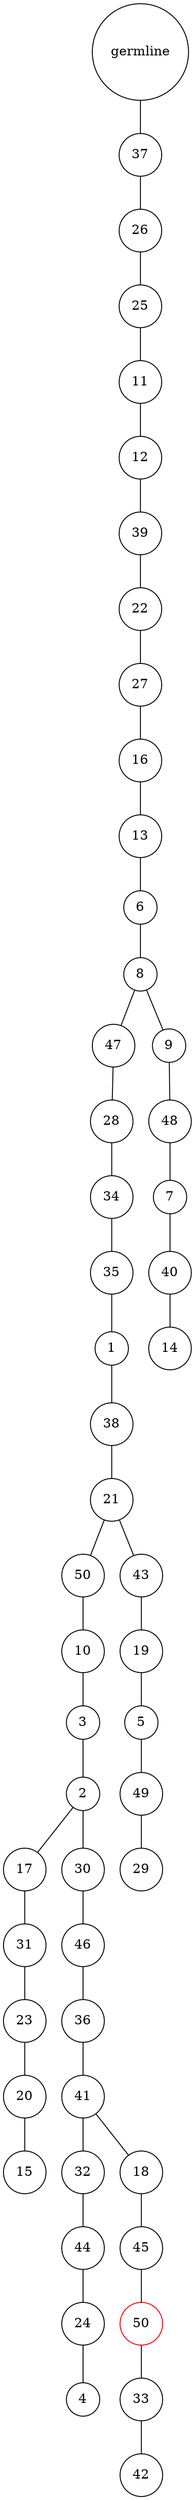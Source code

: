 graph {
	rankdir=UD;
	splines=line;
	node [shape=circle]
	"0x7fbe01e586a0" [label="germline"];
	"0x7fbe01e586d0" [label="37"];
	"0x7fbe01e586a0" -- "0x7fbe01e586d0" ;
	"0x7fbe01e58700" [label="26"];
	"0x7fbe01e586d0" -- "0x7fbe01e58700" ;
	"0x7fbe01e58730" [label="25"];
	"0x7fbe01e58700" -- "0x7fbe01e58730" ;
	"0x7fbe01e58760" [label="11"];
	"0x7fbe01e58730" -- "0x7fbe01e58760" ;
	"0x7fbe01e58790" [label="12"];
	"0x7fbe01e58760" -- "0x7fbe01e58790" ;
	"0x7fbe01e587c0" [label="39"];
	"0x7fbe01e58790" -- "0x7fbe01e587c0" ;
	"0x7fbe01e587f0" [label="22"];
	"0x7fbe01e587c0" -- "0x7fbe01e587f0" ;
	"0x7fbe01e58820" [label="27"];
	"0x7fbe01e587f0" -- "0x7fbe01e58820" ;
	"0x7fbe01e58850" [label="16"];
	"0x7fbe01e58820" -- "0x7fbe01e58850" ;
	"0x7fbe01e58880" [label="13"];
	"0x7fbe01e58850" -- "0x7fbe01e58880" ;
	"0x7fbe01e588b0" [label="6"];
	"0x7fbe01e58880" -- "0x7fbe01e588b0" ;
	"0x7fbe01e588e0" [label="8"];
	"0x7fbe01e588b0" -- "0x7fbe01e588e0" ;
	"0x7fbe01e58910" [label="47"];
	"0x7fbe01e588e0" -- "0x7fbe01e58910" ;
	"0x7fbe01e58940" [label="28"];
	"0x7fbe01e58910" -- "0x7fbe01e58940" ;
	"0x7fbe01e58970" [label="34"];
	"0x7fbe01e58940" -- "0x7fbe01e58970" ;
	"0x7fbe01e589a0" [label="35"];
	"0x7fbe01e58970" -- "0x7fbe01e589a0" ;
	"0x7fbe01e589d0" [label="1"];
	"0x7fbe01e589a0" -- "0x7fbe01e589d0" ;
	"0x7fbe01e58a00" [label="38"];
	"0x7fbe01e589d0" -- "0x7fbe01e58a00" ;
	"0x7fbe01e58a30" [label="21"];
	"0x7fbe01e58a00" -- "0x7fbe01e58a30" ;
	"0x7fbe01e58a60" [label="50"];
	"0x7fbe01e58a30" -- "0x7fbe01e58a60" ;
	"0x7fbe01e58a90" [label="10"];
	"0x7fbe01e58a60" -- "0x7fbe01e58a90" ;
	"0x7fbe01e58ac0" [label="3"];
	"0x7fbe01e58a90" -- "0x7fbe01e58ac0" ;
	"0x7fbe01e58af0" [label="2"];
	"0x7fbe01e58ac0" -- "0x7fbe01e58af0" ;
	"0x7fbe01e58b20" [label="17"];
	"0x7fbe01e58af0" -- "0x7fbe01e58b20" ;
	"0x7fbe01e58b50" [label="31"];
	"0x7fbe01e58b20" -- "0x7fbe01e58b50" ;
	"0x7fbe01e58b80" [label="23"];
	"0x7fbe01e58b50" -- "0x7fbe01e58b80" ;
	"0x7fbe01e58bb0" [label="20"];
	"0x7fbe01e58b80" -- "0x7fbe01e58bb0" ;
	"0x7fbe01e58be0" [label="15"];
	"0x7fbe01e58bb0" -- "0x7fbe01e58be0" ;
	"0x7fbe01e58c10" [label="30"];
	"0x7fbe01e58af0" -- "0x7fbe01e58c10" ;
	"0x7fbe01e58c40" [label="46"];
	"0x7fbe01e58c10" -- "0x7fbe01e58c40" ;
	"0x7fbe01e58c70" [label="36"];
	"0x7fbe01e58c40" -- "0x7fbe01e58c70" ;
	"0x7fbe01e58ca0" [label="41"];
	"0x7fbe01e58c70" -- "0x7fbe01e58ca0" ;
	"0x7fbe01e58cd0" [label="32"];
	"0x7fbe01e58ca0" -- "0x7fbe01e58cd0" ;
	"0x7fbe01e58d00" [label="44"];
	"0x7fbe01e58cd0" -- "0x7fbe01e58d00" ;
	"0x7fbe01e58d30" [label="24"];
	"0x7fbe01e58d00" -- "0x7fbe01e58d30" ;
	"0x7fbe01e58d60" [label="4"];
	"0x7fbe01e58d30" -- "0x7fbe01e58d60" ;
	"0x7fbe01e58d90" [label="18"];
	"0x7fbe01e58ca0" -- "0x7fbe01e58d90" ;
	"0x7fbe01e58dc0" [label="45"];
	"0x7fbe01e58d90" -- "0x7fbe01e58dc0" ;
	"0x7fbe01e58df0" [label="50",color="red"];
	"0x7fbe01e58dc0" -- "0x7fbe01e58df0" ;
	"0x7fbe01e58e20" [label="33"];
	"0x7fbe01e58df0" -- "0x7fbe01e58e20" ;
	"0x7fbe01e58e50" [label="42"];
	"0x7fbe01e58e20" -- "0x7fbe01e58e50" ;
	"0x7fbe01e58e80" [label="43"];
	"0x7fbe01e58a30" -- "0x7fbe01e58e80" ;
	"0x7fbe01e58eb0" [label="19"];
	"0x7fbe01e58e80" -- "0x7fbe01e58eb0" ;
	"0x7fbe01e58ee0" [label="5"];
	"0x7fbe01e58eb0" -- "0x7fbe01e58ee0" ;
	"0x7fbe01e58f10" [label="49"];
	"0x7fbe01e58ee0" -- "0x7fbe01e58f10" ;
	"0x7fbe01e58f40" [label="29"];
	"0x7fbe01e58f10" -- "0x7fbe01e58f40" ;
	"0x7fbe01e58f70" [label="9"];
	"0x7fbe01e588e0" -- "0x7fbe01e58f70" ;
	"0x7fbe01e58fa0" [label="48"];
	"0x7fbe01e58f70" -- "0x7fbe01e58fa0" ;
	"0x7fbe01e58fd0" [label="7"];
	"0x7fbe01e58fa0" -- "0x7fbe01e58fd0" ;
	"0x7fbe01e5e040" [label="40"];
	"0x7fbe01e58fd0" -- "0x7fbe01e5e040" ;
	"0x7fbe01e5e070" [label="14"];
	"0x7fbe01e5e040" -- "0x7fbe01e5e070" ;
}
